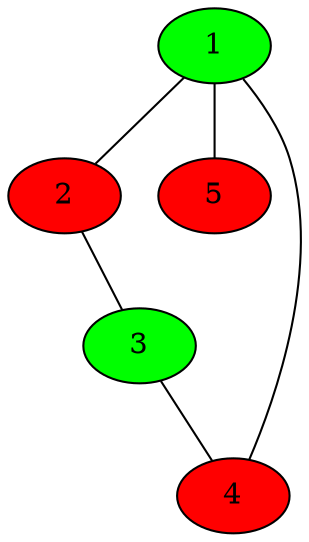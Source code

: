 graph dothi
{
1 [fillcolor=green, style=filled];
2 [fillcolor=red, style=filled];
3 [fillcolor=green, style=filled];
4 [fillcolor=red, style=filled];
5 [fillcolor=red, style=filled];
1 -- 2;
2 -- 3;
3 -- 4;
4 -- 1;
1 -- 5;
}
